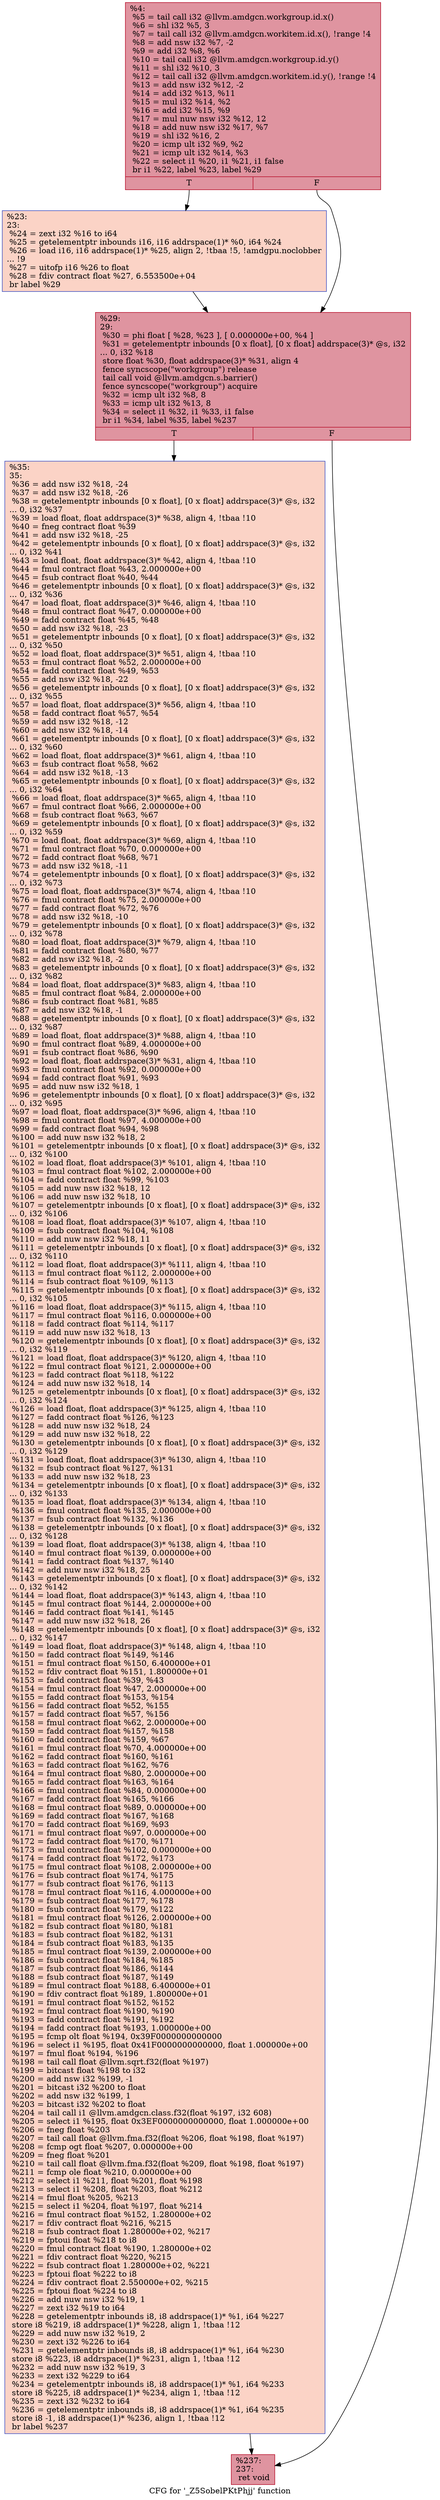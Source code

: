 digraph "CFG for '_Z5SobelPKtPhjj' function" {
	label="CFG for '_Z5SobelPKtPhjj' function";

	Node0x4adc490 [shape=record,color="#b70d28ff", style=filled, fillcolor="#b70d2870",label="{%4:\l  %5 = tail call i32 @llvm.amdgcn.workgroup.id.x()\l  %6 = shl i32 %5, 3\l  %7 = tail call i32 @llvm.amdgcn.workitem.id.x(), !range !4\l  %8 = add nsw i32 %7, -2\l  %9 = add i32 %8, %6\l  %10 = tail call i32 @llvm.amdgcn.workgroup.id.y()\l  %11 = shl i32 %10, 3\l  %12 = tail call i32 @llvm.amdgcn.workitem.id.y(), !range !4\l  %13 = add nsw i32 %12, -2\l  %14 = add i32 %13, %11\l  %15 = mul i32 %14, %2\l  %16 = add i32 %15, %9\l  %17 = mul nuw nsw i32 %12, 12\l  %18 = add nuw nsw i32 %17, %7\l  %19 = shl i32 %16, 2\l  %20 = icmp ult i32 %9, %2\l  %21 = icmp ult i32 %14, %3\l  %22 = select i1 %20, i1 %21, i1 false\l  br i1 %22, label %23, label %29\l|{<s0>T|<s1>F}}"];
	Node0x4adc490:s0 -> Node0x4adee20;
	Node0x4adc490:s1 -> Node0x4adeeb0;
	Node0x4adee20 [shape=record,color="#3d50c3ff", style=filled, fillcolor="#f59c7d70",label="{%23:\l23:                                               \l  %24 = zext i32 %16 to i64\l  %25 = getelementptr inbounds i16, i16 addrspace(1)* %0, i64 %24\l  %26 = load i16, i16 addrspace(1)* %25, align 2, !tbaa !5, !amdgpu.noclobber\l... !9\l  %27 = uitofp i16 %26 to float\l  %28 = fdiv contract float %27, 6.553500e+04\l  br label %29\l}"];
	Node0x4adee20 -> Node0x4adeeb0;
	Node0x4adeeb0 [shape=record,color="#b70d28ff", style=filled, fillcolor="#b70d2870",label="{%29:\l29:                                               \l  %30 = phi float [ %28, %23 ], [ 0.000000e+00, %4 ]\l  %31 = getelementptr inbounds [0 x float], [0 x float] addrspace(3)* @s, i32\l... 0, i32 %18\l  store float %30, float addrspace(3)* %31, align 4\l  fence syncscope(\"workgroup\") release\l  tail call void @llvm.amdgcn.s.barrier()\l  fence syncscope(\"workgroup\") acquire\l  %32 = icmp ult i32 %8, 8\l  %33 = icmp ult i32 %13, 8\l  %34 = select i1 %32, i1 %33, i1 false\l  br i1 %34, label %35, label %237\l|{<s0>T|<s1>F}}"];
	Node0x4adeeb0:s0 -> Node0x4adea20;
	Node0x4adeeb0:s1 -> Node0x4ae08c0;
	Node0x4adea20 [shape=record,color="#3d50c3ff", style=filled, fillcolor="#f59c7d70",label="{%35:\l35:                                               \l  %36 = add nsw i32 %18, -24\l  %37 = add nsw i32 %18, -26\l  %38 = getelementptr inbounds [0 x float], [0 x float] addrspace(3)* @s, i32\l... 0, i32 %37\l  %39 = load float, float addrspace(3)* %38, align 4, !tbaa !10\l  %40 = fneg contract float %39\l  %41 = add nsw i32 %18, -25\l  %42 = getelementptr inbounds [0 x float], [0 x float] addrspace(3)* @s, i32\l... 0, i32 %41\l  %43 = load float, float addrspace(3)* %42, align 4, !tbaa !10\l  %44 = fmul contract float %43, 2.000000e+00\l  %45 = fsub contract float %40, %44\l  %46 = getelementptr inbounds [0 x float], [0 x float] addrspace(3)* @s, i32\l... 0, i32 %36\l  %47 = load float, float addrspace(3)* %46, align 4, !tbaa !10\l  %48 = fmul contract float %47, 0.000000e+00\l  %49 = fadd contract float %45, %48\l  %50 = add nsw i32 %18, -23\l  %51 = getelementptr inbounds [0 x float], [0 x float] addrspace(3)* @s, i32\l... 0, i32 %50\l  %52 = load float, float addrspace(3)* %51, align 4, !tbaa !10\l  %53 = fmul contract float %52, 2.000000e+00\l  %54 = fadd contract float %49, %53\l  %55 = add nsw i32 %18, -22\l  %56 = getelementptr inbounds [0 x float], [0 x float] addrspace(3)* @s, i32\l... 0, i32 %55\l  %57 = load float, float addrspace(3)* %56, align 4, !tbaa !10\l  %58 = fadd contract float %57, %54\l  %59 = add nsw i32 %18, -12\l  %60 = add nsw i32 %18, -14\l  %61 = getelementptr inbounds [0 x float], [0 x float] addrspace(3)* @s, i32\l... 0, i32 %60\l  %62 = load float, float addrspace(3)* %61, align 4, !tbaa !10\l  %63 = fsub contract float %58, %62\l  %64 = add nsw i32 %18, -13\l  %65 = getelementptr inbounds [0 x float], [0 x float] addrspace(3)* @s, i32\l... 0, i32 %64\l  %66 = load float, float addrspace(3)* %65, align 4, !tbaa !10\l  %67 = fmul contract float %66, 2.000000e+00\l  %68 = fsub contract float %63, %67\l  %69 = getelementptr inbounds [0 x float], [0 x float] addrspace(3)* @s, i32\l... 0, i32 %59\l  %70 = load float, float addrspace(3)* %69, align 4, !tbaa !10\l  %71 = fmul contract float %70, 0.000000e+00\l  %72 = fadd contract float %68, %71\l  %73 = add nsw i32 %18, -11\l  %74 = getelementptr inbounds [0 x float], [0 x float] addrspace(3)* @s, i32\l... 0, i32 %73\l  %75 = load float, float addrspace(3)* %74, align 4, !tbaa !10\l  %76 = fmul contract float %75, 2.000000e+00\l  %77 = fadd contract float %72, %76\l  %78 = add nsw i32 %18, -10\l  %79 = getelementptr inbounds [0 x float], [0 x float] addrspace(3)* @s, i32\l... 0, i32 %78\l  %80 = load float, float addrspace(3)* %79, align 4, !tbaa !10\l  %81 = fadd contract float %80, %77\l  %82 = add nsw i32 %18, -2\l  %83 = getelementptr inbounds [0 x float], [0 x float] addrspace(3)* @s, i32\l... 0, i32 %82\l  %84 = load float, float addrspace(3)* %83, align 4, !tbaa !10\l  %85 = fmul contract float %84, 2.000000e+00\l  %86 = fsub contract float %81, %85\l  %87 = add nsw i32 %18, -1\l  %88 = getelementptr inbounds [0 x float], [0 x float] addrspace(3)* @s, i32\l... 0, i32 %87\l  %89 = load float, float addrspace(3)* %88, align 4, !tbaa !10\l  %90 = fmul contract float %89, 4.000000e+00\l  %91 = fsub contract float %86, %90\l  %92 = load float, float addrspace(3)* %31, align 4, !tbaa !10\l  %93 = fmul contract float %92, 0.000000e+00\l  %94 = fadd contract float %91, %93\l  %95 = add nuw nsw i32 %18, 1\l  %96 = getelementptr inbounds [0 x float], [0 x float] addrspace(3)* @s, i32\l... 0, i32 %95\l  %97 = load float, float addrspace(3)* %96, align 4, !tbaa !10\l  %98 = fmul contract float %97, 4.000000e+00\l  %99 = fadd contract float %94, %98\l  %100 = add nuw nsw i32 %18, 2\l  %101 = getelementptr inbounds [0 x float], [0 x float] addrspace(3)* @s, i32\l... 0, i32 %100\l  %102 = load float, float addrspace(3)* %101, align 4, !tbaa !10\l  %103 = fmul contract float %102, 2.000000e+00\l  %104 = fadd contract float %99, %103\l  %105 = add nuw nsw i32 %18, 12\l  %106 = add nuw nsw i32 %18, 10\l  %107 = getelementptr inbounds [0 x float], [0 x float] addrspace(3)* @s, i32\l... 0, i32 %106\l  %108 = load float, float addrspace(3)* %107, align 4, !tbaa !10\l  %109 = fsub contract float %104, %108\l  %110 = add nuw nsw i32 %18, 11\l  %111 = getelementptr inbounds [0 x float], [0 x float] addrspace(3)* @s, i32\l... 0, i32 %110\l  %112 = load float, float addrspace(3)* %111, align 4, !tbaa !10\l  %113 = fmul contract float %112, 2.000000e+00\l  %114 = fsub contract float %109, %113\l  %115 = getelementptr inbounds [0 x float], [0 x float] addrspace(3)* @s, i32\l... 0, i32 %105\l  %116 = load float, float addrspace(3)* %115, align 4, !tbaa !10\l  %117 = fmul contract float %116, 0.000000e+00\l  %118 = fadd contract float %114, %117\l  %119 = add nuw nsw i32 %18, 13\l  %120 = getelementptr inbounds [0 x float], [0 x float] addrspace(3)* @s, i32\l... 0, i32 %119\l  %121 = load float, float addrspace(3)* %120, align 4, !tbaa !10\l  %122 = fmul contract float %121, 2.000000e+00\l  %123 = fadd contract float %118, %122\l  %124 = add nuw nsw i32 %18, 14\l  %125 = getelementptr inbounds [0 x float], [0 x float] addrspace(3)* @s, i32\l... 0, i32 %124\l  %126 = load float, float addrspace(3)* %125, align 4, !tbaa !10\l  %127 = fadd contract float %126, %123\l  %128 = add nuw nsw i32 %18, 24\l  %129 = add nuw nsw i32 %18, 22\l  %130 = getelementptr inbounds [0 x float], [0 x float] addrspace(3)* @s, i32\l... 0, i32 %129\l  %131 = load float, float addrspace(3)* %130, align 4, !tbaa !10\l  %132 = fsub contract float %127, %131\l  %133 = add nuw nsw i32 %18, 23\l  %134 = getelementptr inbounds [0 x float], [0 x float] addrspace(3)* @s, i32\l... 0, i32 %133\l  %135 = load float, float addrspace(3)* %134, align 4, !tbaa !10\l  %136 = fmul contract float %135, 2.000000e+00\l  %137 = fsub contract float %132, %136\l  %138 = getelementptr inbounds [0 x float], [0 x float] addrspace(3)* @s, i32\l... 0, i32 %128\l  %139 = load float, float addrspace(3)* %138, align 4, !tbaa !10\l  %140 = fmul contract float %139, 0.000000e+00\l  %141 = fadd contract float %137, %140\l  %142 = add nuw nsw i32 %18, 25\l  %143 = getelementptr inbounds [0 x float], [0 x float] addrspace(3)* @s, i32\l... 0, i32 %142\l  %144 = load float, float addrspace(3)* %143, align 4, !tbaa !10\l  %145 = fmul contract float %144, 2.000000e+00\l  %146 = fadd contract float %141, %145\l  %147 = add nuw nsw i32 %18, 26\l  %148 = getelementptr inbounds [0 x float], [0 x float] addrspace(3)* @s, i32\l... 0, i32 %147\l  %149 = load float, float addrspace(3)* %148, align 4, !tbaa !10\l  %150 = fadd contract float %149, %146\l  %151 = fmul contract float %150, 6.400000e+01\l  %152 = fdiv contract float %151, 1.800000e+01\l  %153 = fadd contract float %39, %43\l  %154 = fmul contract float %47, 2.000000e+00\l  %155 = fadd contract float %153, %154\l  %156 = fadd contract float %52, %155\l  %157 = fadd contract float %57, %156\l  %158 = fmul contract float %62, 2.000000e+00\l  %159 = fadd contract float %157, %158\l  %160 = fadd contract float %159, %67\l  %161 = fmul contract float %70, 4.000000e+00\l  %162 = fadd contract float %160, %161\l  %163 = fadd contract float %162, %76\l  %164 = fmul contract float %80, 2.000000e+00\l  %165 = fadd contract float %163, %164\l  %166 = fmul contract float %84, 0.000000e+00\l  %167 = fadd contract float %165, %166\l  %168 = fmul contract float %89, 0.000000e+00\l  %169 = fadd contract float %167, %168\l  %170 = fadd contract float %169, %93\l  %171 = fmul contract float %97, 0.000000e+00\l  %172 = fadd contract float %170, %171\l  %173 = fmul contract float %102, 0.000000e+00\l  %174 = fadd contract float %172, %173\l  %175 = fmul contract float %108, 2.000000e+00\l  %176 = fsub contract float %174, %175\l  %177 = fsub contract float %176, %113\l  %178 = fmul contract float %116, 4.000000e+00\l  %179 = fsub contract float %177, %178\l  %180 = fsub contract float %179, %122\l  %181 = fmul contract float %126, 2.000000e+00\l  %182 = fsub contract float %180, %181\l  %183 = fsub contract float %182, %131\l  %184 = fsub contract float %183, %135\l  %185 = fmul contract float %139, 2.000000e+00\l  %186 = fsub contract float %184, %185\l  %187 = fsub contract float %186, %144\l  %188 = fsub contract float %187, %149\l  %189 = fmul contract float %188, 6.400000e+01\l  %190 = fdiv contract float %189, 1.800000e+01\l  %191 = fmul contract float %152, %152\l  %192 = fmul contract float %190, %190\l  %193 = fadd contract float %191, %192\l  %194 = fadd contract float %193, 1.000000e+00\l  %195 = fcmp olt float %194, 0x39F0000000000000\l  %196 = select i1 %195, float 0x41F0000000000000, float 1.000000e+00\l  %197 = fmul float %194, %196\l  %198 = tail call float @llvm.sqrt.f32(float %197)\l  %199 = bitcast float %198 to i32\l  %200 = add nsw i32 %199, -1\l  %201 = bitcast i32 %200 to float\l  %202 = add nsw i32 %199, 1\l  %203 = bitcast i32 %202 to float\l  %204 = tail call i1 @llvm.amdgcn.class.f32(float %197, i32 608)\l  %205 = select i1 %195, float 0x3EF0000000000000, float 1.000000e+00\l  %206 = fneg float %203\l  %207 = tail call float @llvm.fma.f32(float %206, float %198, float %197)\l  %208 = fcmp ogt float %207, 0.000000e+00\l  %209 = fneg float %201\l  %210 = tail call float @llvm.fma.f32(float %209, float %198, float %197)\l  %211 = fcmp ole float %210, 0.000000e+00\l  %212 = select i1 %211, float %201, float %198\l  %213 = select i1 %208, float %203, float %212\l  %214 = fmul float %205, %213\l  %215 = select i1 %204, float %197, float %214\l  %216 = fmul contract float %152, 1.280000e+02\l  %217 = fdiv contract float %216, %215\l  %218 = fsub contract float 1.280000e+02, %217\l  %219 = fptoui float %218 to i8\l  %220 = fmul contract float %190, 1.280000e+02\l  %221 = fdiv contract float %220, %215\l  %222 = fsub contract float 1.280000e+02, %221\l  %223 = fptoui float %222 to i8\l  %224 = fdiv contract float 2.550000e+02, %215\l  %225 = fptoui float %224 to i8\l  %226 = add nuw nsw i32 %19, 1\l  %227 = zext i32 %19 to i64\l  %228 = getelementptr inbounds i8, i8 addrspace(1)* %1, i64 %227\l  store i8 %219, i8 addrspace(1)* %228, align 1, !tbaa !12\l  %229 = add nuw nsw i32 %19, 2\l  %230 = zext i32 %226 to i64\l  %231 = getelementptr inbounds i8, i8 addrspace(1)* %1, i64 %230\l  store i8 %223, i8 addrspace(1)* %231, align 1, !tbaa !12\l  %232 = add nuw nsw i32 %19, 3\l  %233 = zext i32 %229 to i64\l  %234 = getelementptr inbounds i8, i8 addrspace(1)* %1, i64 %233\l  store i8 %225, i8 addrspace(1)* %234, align 1, !tbaa !12\l  %235 = zext i32 %232 to i64\l  %236 = getelementptr inbounds i8, i8 addrspace(1)* %1, i64 %235\l  store i8 -1, i8 addrspace(1)* %236, align 1, !tbaa !12\l  br label %237\l}"];
	Node0x4adea20 -> Node0x4ae08c0;
	Node0x4ae08c0 [shape=record,color="#b70d28ff", style=filled, fillcolor="#b70d2870",label="{%237:\l237:                                              \l  ret void\l}"];
}
